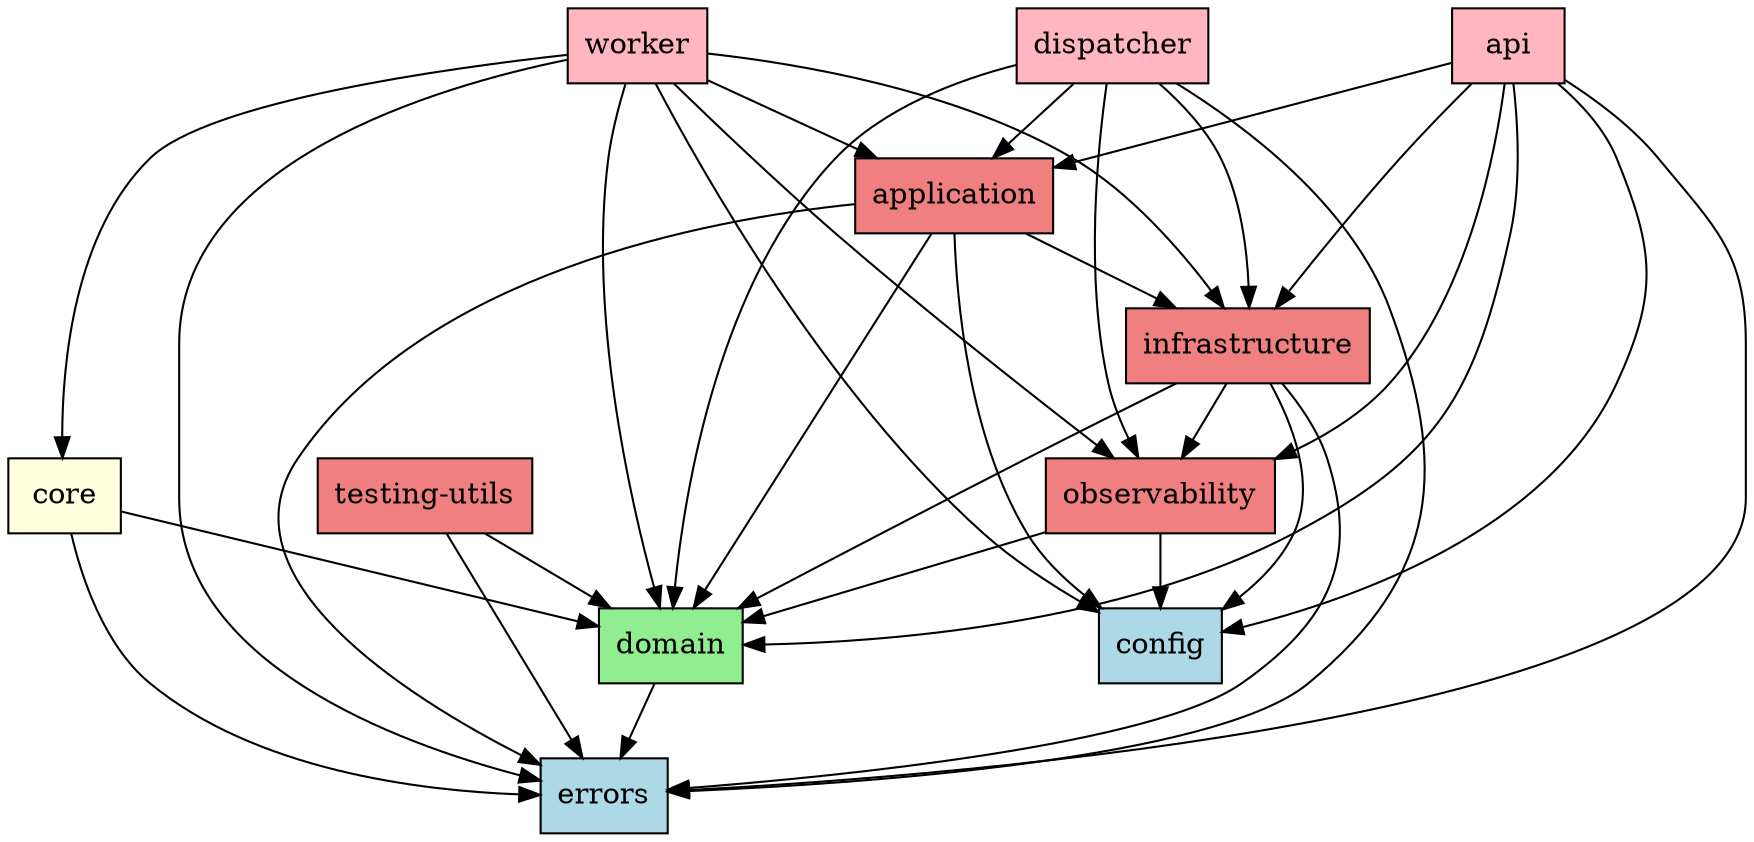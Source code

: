 digraph dependencies {
  rankdir=TB;
  node [shape=box, style=rounded];
  "errors" [fillcolor=lightblue, style=filled];
  "config" [fillcolor=lightblue, style=filled];
  "domain" [fillcolor=lightgreen, style=filled];
  "core" [fillcolor=lightyellow, style=filled];
  "application" [fillcolor=lightcoral, style=filled];
  "infrastructure" [fillcolor=lightcoral, style=filled];
  "observability" [fillcolor=lightcoral, style=filled];
  "testing-utils" [fillcolor=lightcoral, style=filled];
  "dispatcher" [fillcolor=lightpink, style=filled];
  "worker" [fillcolor=lightpink, style=filled];
  "api" [fillcolor=lightpink, style=filled];
  "core" -> "domain";
  "core" -> "errors";
  "dispatcher" -> "errors";
  "dispatcher" -> "domain";
  "dispatcher" -> "infrastructure";
  "dispatcher" -> "application";
  "dispatcher" -> "observability";
  "observability" -> "domain";
  "observability" -> "config";
  "testing-utils" -> "domain";
  "testing-utils" -> "errors";
  "api" -> "application";
  "api" -> "domain";
  "api" -> "infrastructure";
  "api" -> "errors";
  "api" -> "config";
  "api" -> "observability";
  "application" -> "domain";
  "application" -> "config";
  "application" -> "errors";
  "application" -> "infrastructure";
  "worker" -> "core";
  "worker" -> "domain";
  "worker" -> "application";
  "worker" -> "infrastructure";
  "worker" -> "errors";
  "worker" -> "config";
  "worker" -> "observability";
  "infrastructure" -> "domain";
  "infrastructure" -> "errors";
  "infrastructure" -> "config";
  "infrastructure" -> "observability";
  "domain" -> "errors";
}